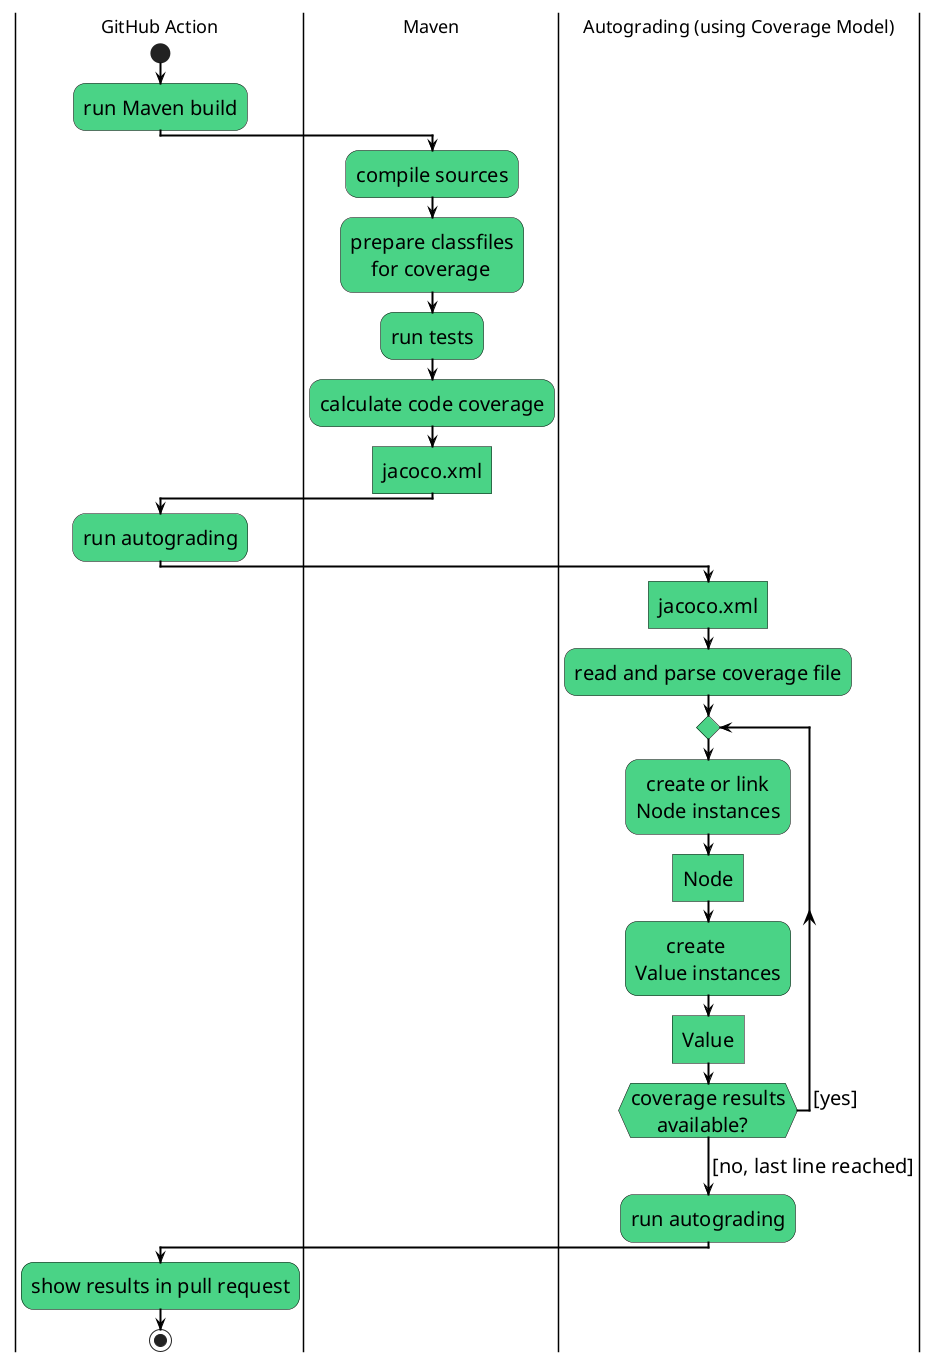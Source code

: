 @startuml
skinparam activity {
BackgroundColor #4AD386
BorderColor #a0a0a0
BorderColor black
ArrowColor black
ArrowThickness 2
FontName Arial Unicode MS
FontSize 20
}

skinparam ArrowColor black
skinparam ArrowThickness 2

skinparam activityDiamondBackgroundColor #4AD386
skinparam activityDiamondBorderColor black
skinparam activityDiamondFont Arial Unicode MS
skinparam activityArrowFontSize 20
skinparam activityArrowFont Arial Unicode MS

|GitHub Action|
start
:run Maven build;
|Maven|
:compile sources;
:prepare classfiles\n    for coverage;
:run tests;
:calculate code coverage;
:jacoco.xml]
|GitHub Action|
:run autograding;
|Autograding (using Coverage Model)|
:jacoco.xml]
:read and parse coverage file;
repeat
:  create or link\nNode instances;
:Node]
:      create \nValue instances;
:Value]
repeat while (coverage results\n     available?) is (   [yes])
->  [no, last line reached];
:run autograding;
|GitHub Action|
:show results in pull request;
stop
|GitHub Action|
@enduml
